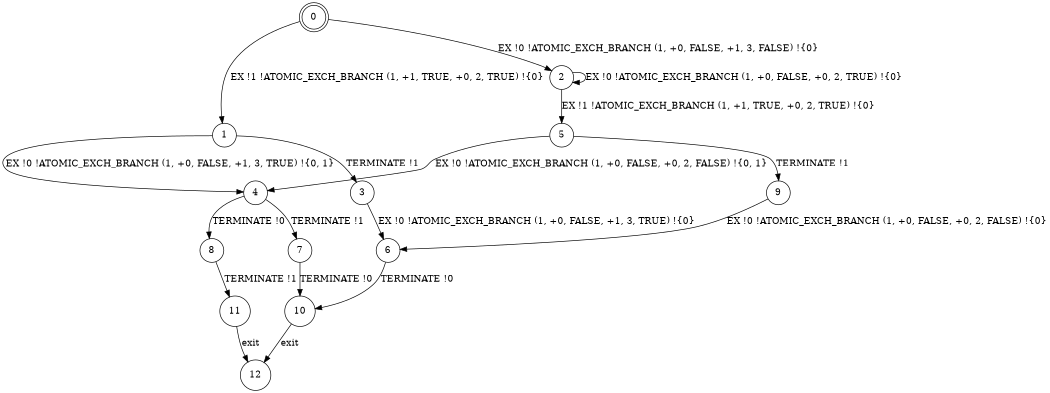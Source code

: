 digraph BCG {
size = "7, 10.5";
center = TRUE;
node [shape = circle];
0 [peripheries = 2];
0 -> 1 [label = "EX !1 !ATOMIC_EXCH_BRANCH (1, +1, TRUE, +0, 2, TRUE) !{0}"];
0 -> 2 [label = "EX !0 !ATOMIC_EXCH_BRANCH (1, +0, FALSE, +1, 3, FALSE) !{0}"];
1 -> 3 [label = "TERMINATE !1"];
1 -> 4 [label = "EX !0 !ATOMIC_EXCH_BRANCH (1, +0, FALSE, +1, 3, TRUE) !{0, 1}"];
2 -> 5 [label = "EX !1 !ATOMIC_EXCH_BRANCH (1, +1, TRUE, +0, 2, TRUE) !{0}"];
2 -> 2 [label = "EX !0 !ATOMIC_EXCH_BRANCH (1, +0, FALSE, +0, 2, TRUE) !{0}"];
3 -> 6 [label = "EX !0 !ATOMIC_EXCH_BRANCH (1, +0, FALSE, +1, 3, TRUE) !{0}"];
4 -> 7 [label = "TERMINATE !1"];
4 -> 8 [label = "TERMINATE !0"];
5 -> 9 [label = "TERMINATE !1"];
5 -> 4 [label = "EX !0 !ATOMIC_EXCH_BRANCH (1, +0, FALSE, +0, 2, FALSE) !{0, 1}"];
6 -> 10 [label = "TERMINATE !0"];
7 -> 10 [label = "TERMINATE !0"];
8 -> 11 [label = "TERMINATE !1"];
9 -> 6 [label = "EX !0 !ATOMIC_EXCH_BRANCH (1, +0, FALSE, +0, 2, FALSE) !{0}"];
10 -> 12 [label = "exit"];
11 -> 12 [label = "exit"];
}
